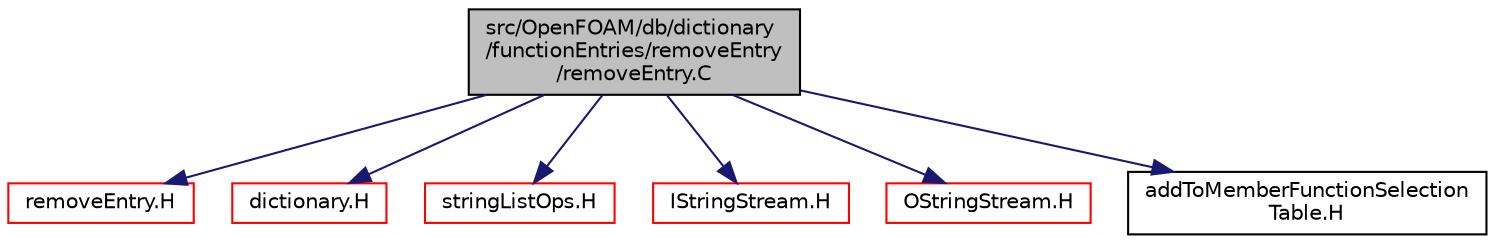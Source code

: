 digraph "src/OpenFOAM/db/dictionary/functionEntries/removeEntry/removeEntry.C"
{
  bgcolor="transparent";
  edge [fontname="Helvetica",fontsize="10",labelfontname="Helvetica",labelfontsize="10"];
  node [fontname="Helvetica",fontsize="10",shape=record];
  Node1 [label="src/OpenFOAM/db/dictionary\l/functionEntries/removeEntry\l/removeEntry.C",height=0.2,width=0.4,color="black", fillcolor="grey75", style="filled", fontcolor="black"];
  Node1 -> Node2 [color="midnightblue",fontsize="10",style="solid",fontname="Helvetica"];
  Node2 [label="removeEntry.H",height=0.2,width=0.4,color="red",URL="$a07708.html"];
  Node1 -> Node3 [color="midnightblue",fontsize="10",style="solid",fontname="Helvetica"];
  Node3 [label="dictionary.H",height=0.2,width=0.4,color="red",URL="$a07684.html"];
  Node1 -> Node4 [color="midnightblue",fontsize="10",style="solid",fontname="Helvetica"];
  Node4 [label="stringListOps.H",height=0.2,width=0.4,color="red",URL="$a08970.html",tooltip="Operations on lists of strings. "];
  Node1 -> Node5 [color="midnightblue",fontsize="10",style="solid",fontname="Helvetica"];
  Node5 [label="IStringStream.H",height=0.2,width=0.4,color="red",URL="$a07821.html"];
  Node1 -> Node6 [color="midnightblue",fontsize="10",style="solid",fontname="Helvetica"];
  Node6 [label="OStringStream.H",height=0.2,width=0.4,color="red",URL="$a07822.html"];
  Node1 -> Node7 [color="midnightblue",fontsize="10",style="solid",fontname="Helvetica"];
  Node7 [label="addToMemberFunctionSelection\lTable.H",height=0.2,width=0.4,color="black",URL="$a07843.html",tooltip="Macros for easy insertion into member function selection tables. "];
}
